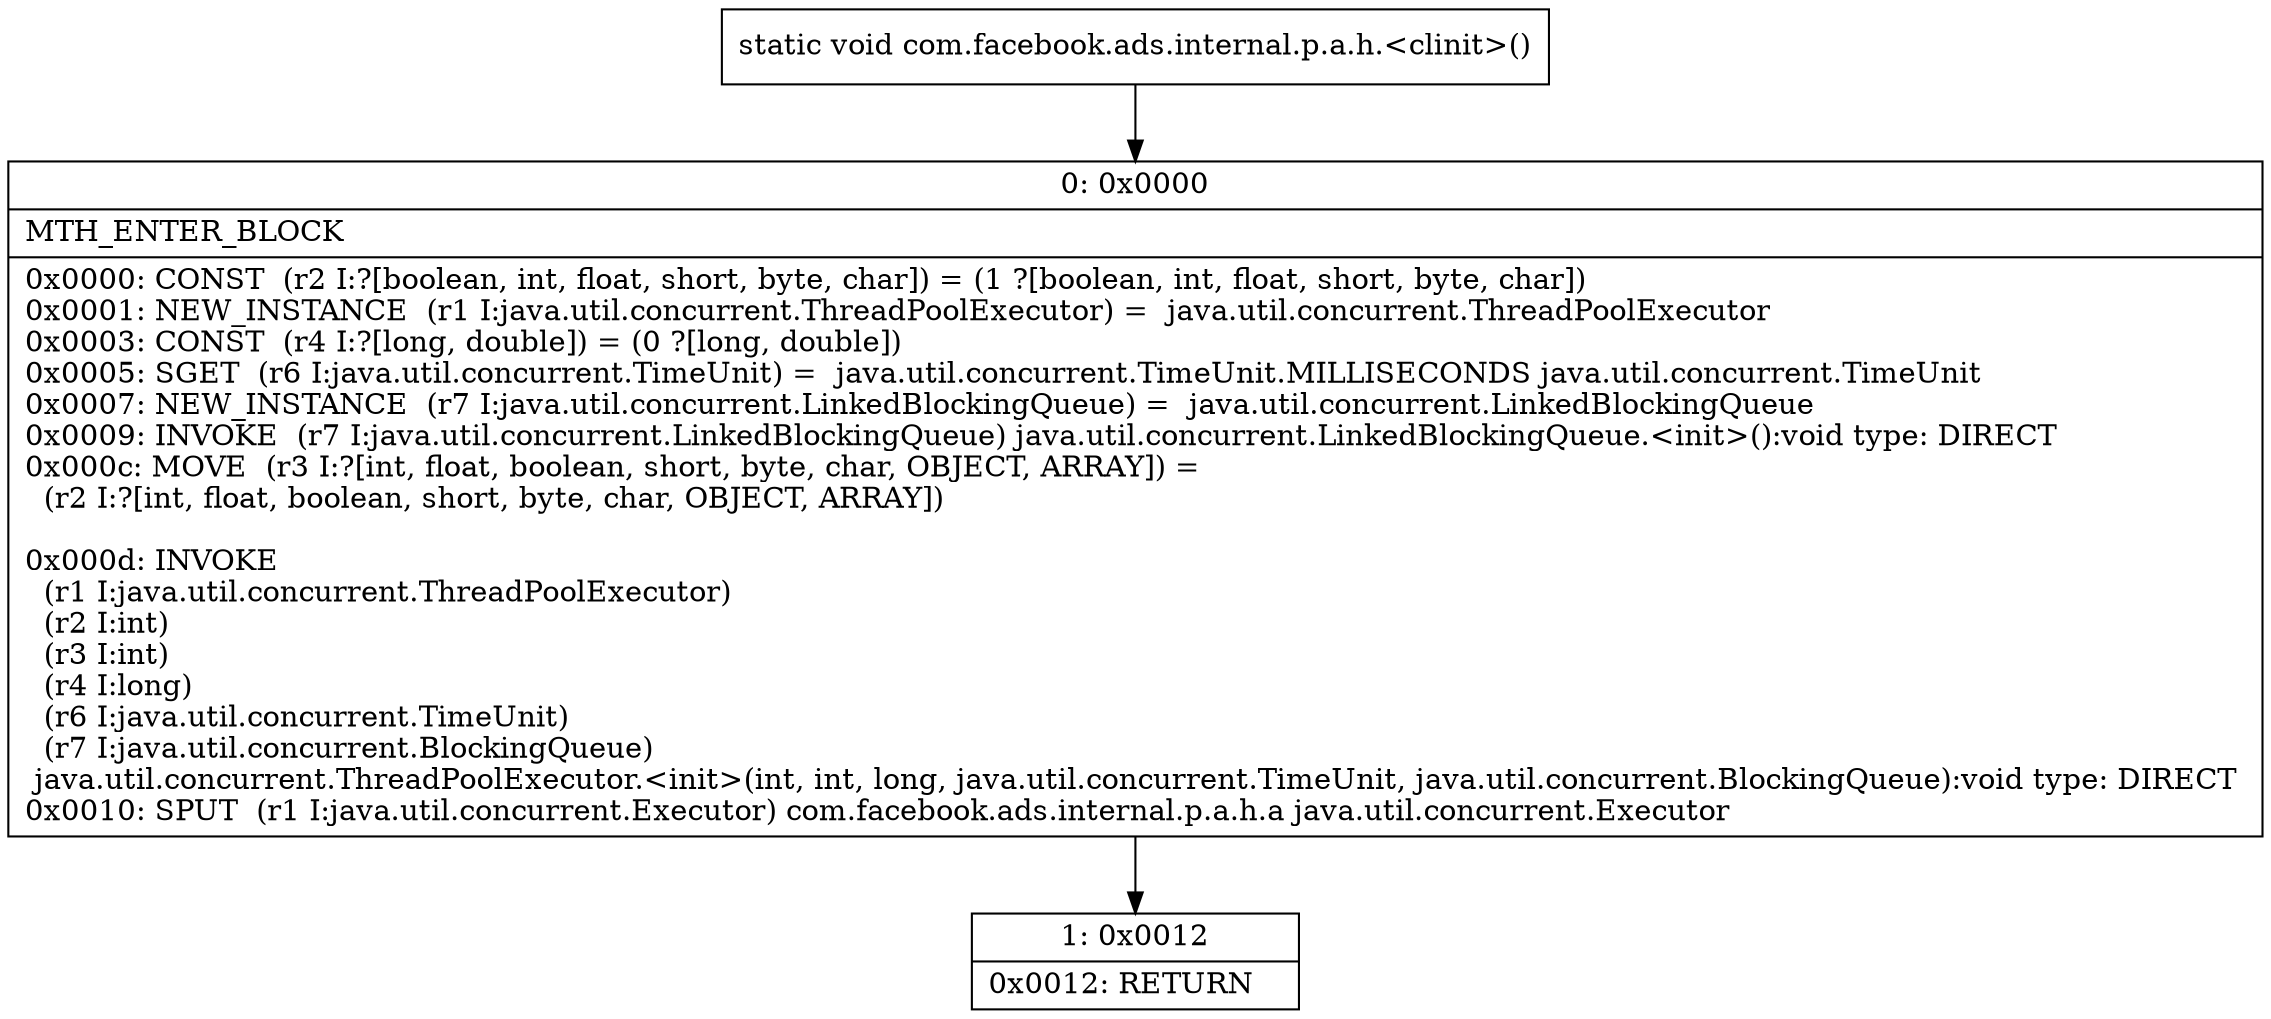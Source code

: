 digraph "CFG forcom.facebook.ads.internal.p.a.h.\<clinit\>()V" {
Node_0 [shape=record,label="{0\:\ 0x0000|MTH_ENTER_BLOCK\l|0x0000: CONST  (r2 I:?[boolean, int, float, short, byte, char]) = (1 ?[boolean, int, float, short, byte, char]) \l0x0001: NEW_INSTANCE  (r1 I:java.util.concurrent.ThreadPoolExecutor) =  java.util.concurrent.ThreadPoolExecutor \l0x0003: CONST  (r4 I:?[long, double]) = (0 ?[long, double]) \l0x0005: SGET  (r6 I:java.util.concurrent.TimeUnit) =  java.util.concurrent.TimeUnit.MILLISECONDS java.util.concurrent.TimeUnit \l0x0007: NEW_INSTANCE  (r7 I:java.util.concurrent.LinkedBlockingQueue) =  java.util.concurrent.LinkedBlockingQueue \l0x0009: INVOKE  (r7 I:java.util.concurrent.LinkedBlockingQueue) java.util.concurrent.LinkedBlockingQueue.\<init\>():void type: DIRECT \l0x000c: MOVE  (r3 I:?[int, float, boolean, short, byte, char, OBJECT, ARRAY]) = \l  (r2 I:?[int, float, boolean, short, byte, char, OBJECT, ARRAY])\l \l0x000d: INVOKE  \l  (r1 I:java.util.concurrent.ThreadPoolExecutor)\l  (r2 I:int)\l  (r3 I:int)\l  (r4 I:long)\l  (r6 I:java.util.concurrent.TimeUnit)\l  (r7 I:java.util.concurrent.BlockingQueue)\l java.util.concurrent.ThreadPoolExecutor.\<init\>(int, int, long, java.util.concurrent.TimeUnit, java.util.concurrent.BlockingQueue):void type: DIRECT \l0x0010: SPUT  (r1 I:java.util.concurrent.Executor) com.facebook.ads.internal.p.a.h.a java.util.concurrent.Executor \l}"];
Node_1 [shape=record,label="{1\:\ 0x0012|0x0012: RETURN   \l}"];
MethodNode[shape=record,label="{static void com.facebook.ads.internal.p.a.h.\<clinit\>() }"];
MethodNode -> Node_0;
Node_0 -> Node_1;
}

